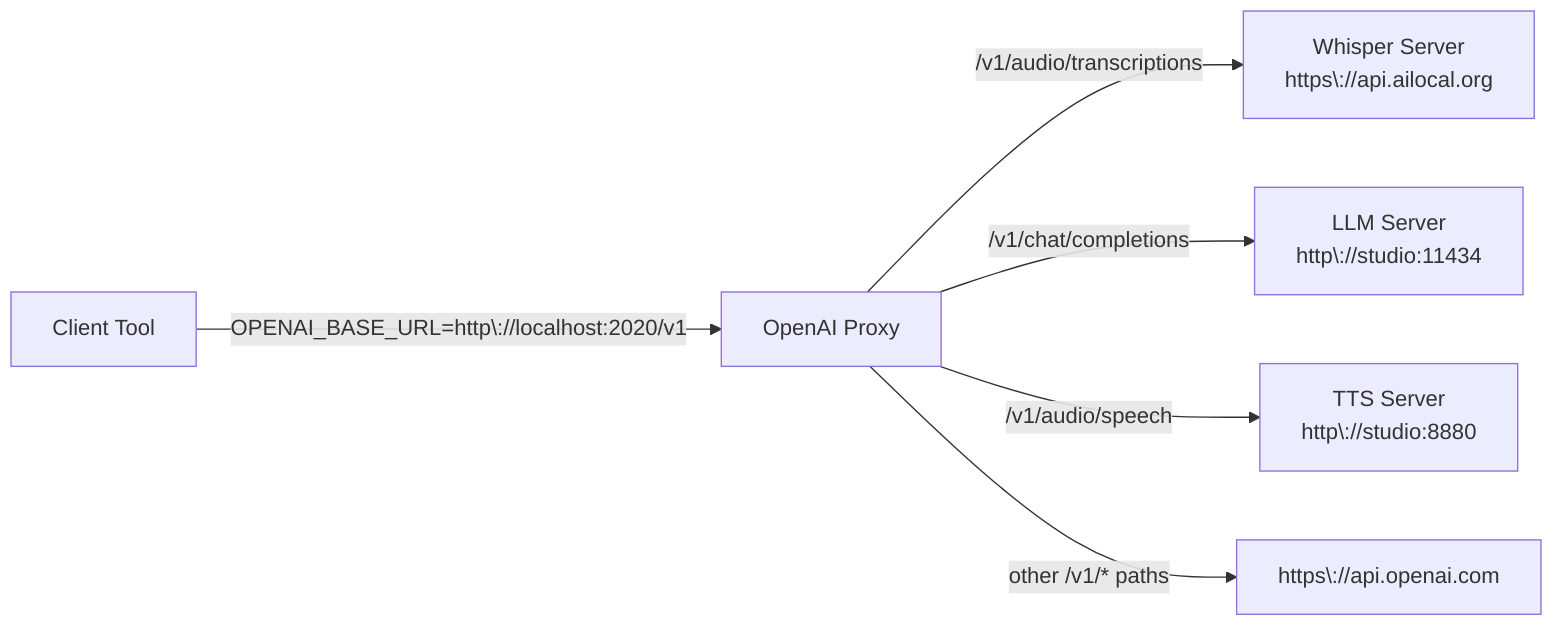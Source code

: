 graph LR
    A["Client Tool"] -->|"OPENAI_BASE_URL=http\://localhost:2020/v1"| B["OpenAI Proxy"]
    
    B -->|"/v1/audio/transcriptions"| C["Whisper Server<br/>https\://api.ailocal.org"]
    B -->|"/v1/chat/completions"| D["LLM Server<br/>http\://studio:11434"]
    B -->|"/v1/audio/speech"| E["TTS Server<br/>http\://studio:8880"]
    B -->|"other /v1/* paths"| F["https\://api.openai.com"]